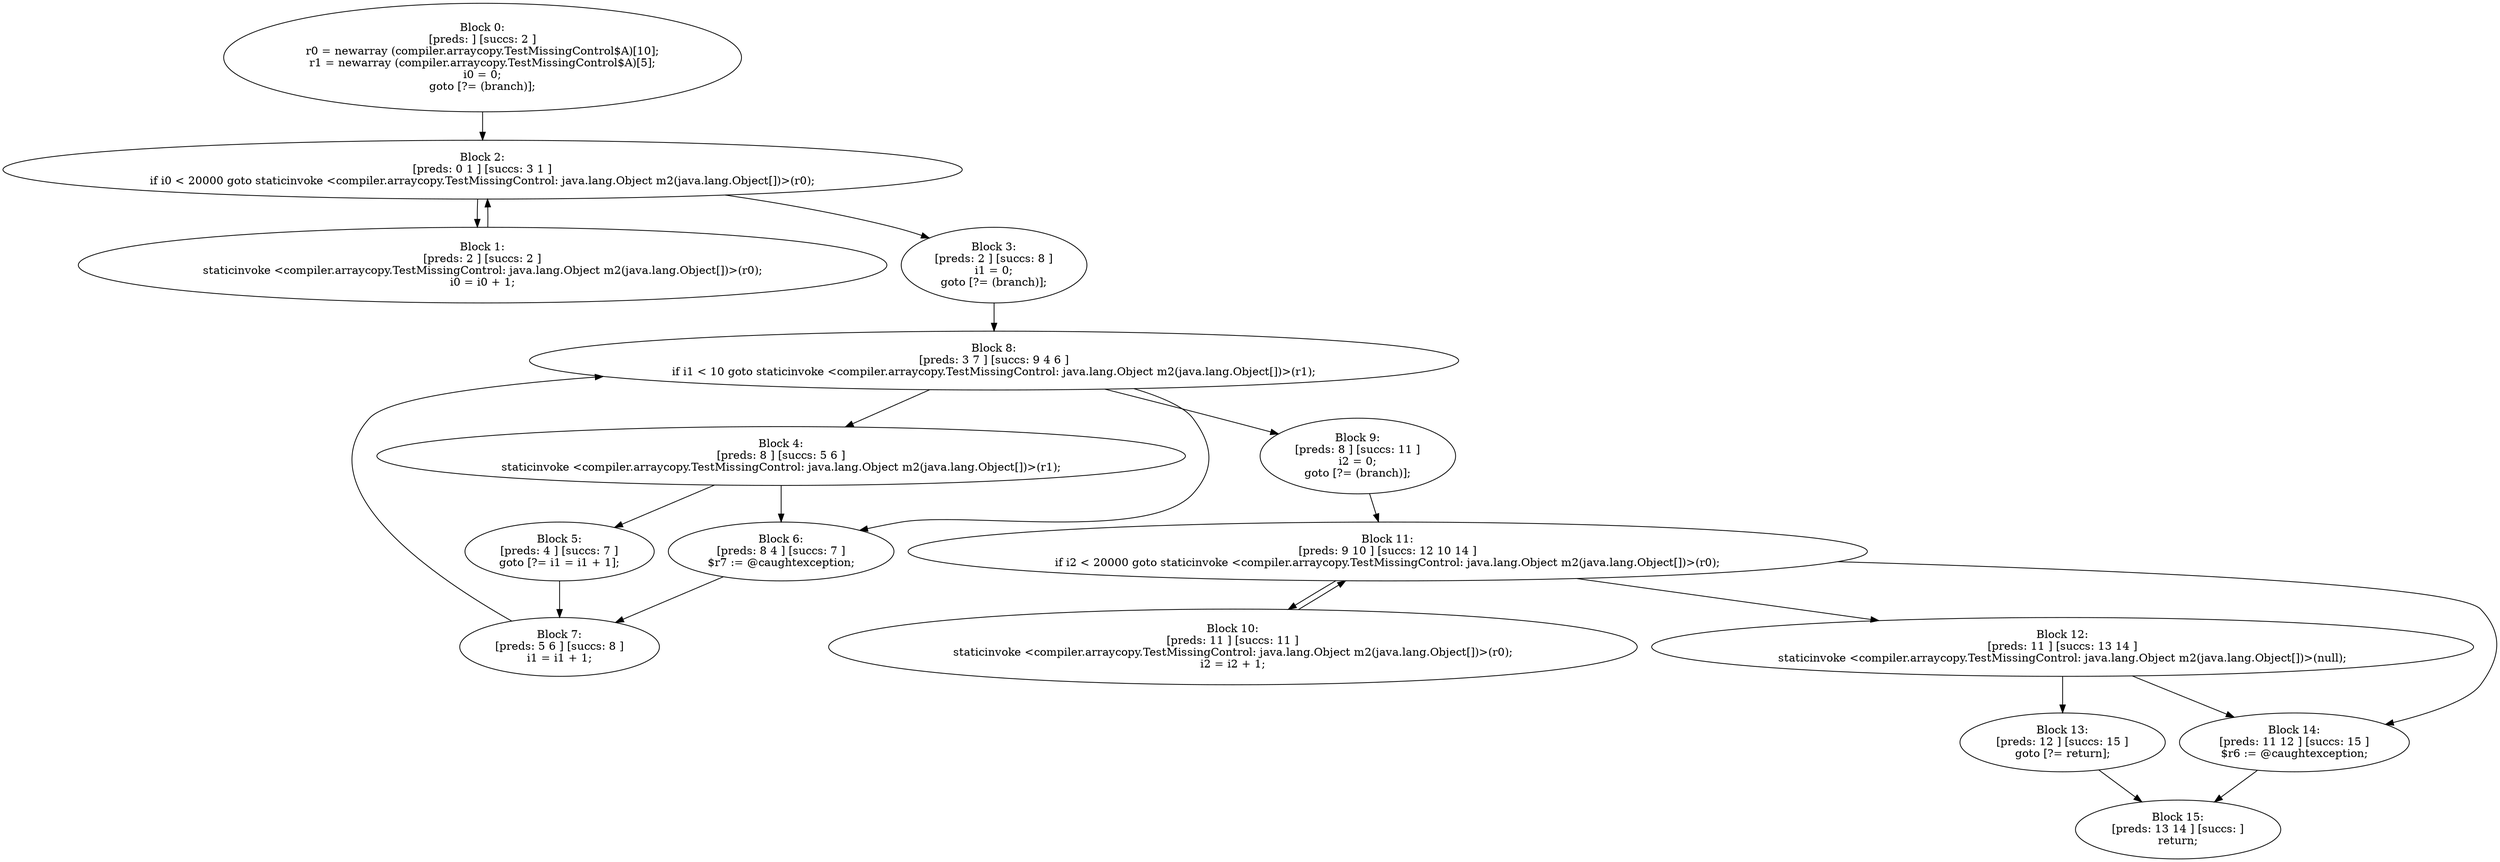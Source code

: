 digraph "unitGraph" {
    "Block 0:
[preds: ] [succs: 2 ]
r0 = newarray (compiler.arraycopy.TestMissingControl$A)[10];
r1 = newarray (compiler.arraycopy.TestMissingControl$A)[5];
i0 = 0;
goto [?= (branch)];
"
    "Block 1:
[preds: 2 ] [succs: 2 ]
staticinvoke <compiler.arraycopy.TestMissingControl: java.lang.Object m2(java.lang.Object[])>(r0);
i0 = i0 + 1;
"
    "Block 2:
[preds: 0 1 ] [succs: 3 1 ]
if i0 < 20000 goto staticinvoke <compiler.arraycopy.TestMissingControl: java.lang.Object m2(java.lang.Object[])>(r0);
"
    "Block 3:
[preds: 2 ] [succs: 8 ]
i1 = 0;
goto [?= (branch)];
"
    "Block 4:
[preds: 8 ] [succs: 5 6 ]
staticinvoke <compiler.arraycopy.TestMissingControl: java.lang.Object m2(java.lang.Object[])>(r1);
"
    "Block 5:
[preds: 4 ] [succs: 7 ]
goto [?= i1 = i1 + 1];
"
    "Block 6:
[preds: 8 4 ] [succs: 7 ]
$r7 := @caughtexception;
"
    "Block 7:
[preds: 5 6 ] [succs: 8 ]
i1 = i1 + 1;
"
    "Block 8:
[preds: 3 7 ] [succs: 9 4 6 ]
if i1 < 10 goto staticinvoke <compiler.arraycopy.TestMissingControl: java.lang.Object m2(java.lang.Object[])>(r1);
"
    "Block 9:
[preds: 8 ] [succs: 11 ]
i2 = 0;
goto [?= (branch)];
"
    "Block 10:
[preds: 11 ] [succs: 11 ]
staticinvoke <compiler.arraycopy.TestMissingControl: java.lang.Object m2(java.lang.Object[])>(r0);
i2 = i2 + 1;
"
    "Block 11:
[preds: 9 10 ] [succs: 12 10 14 ]
if i2 < 20000 goto staticinvoke <compiler.arraycopy.TestMissingControl: java.lang.Object m2(java.lang.Object[])>(r0);
"
    "Block 12:
[preds: 11 ] [succs: 13 14 ]
staticinvoke <compiler.arraycopy.TestMissingControl: java.lang.Object m2(java.lang.Object[])>(null);
"
    "Block 13:
[preds: 12 ] [succs: 15 ]
goto [?= return];
"
    "Block 14:
[preds: 11 12 ] [succs: 15 ]
$r6 := @caughtexception;
"
    "Block 15:
[preds: 13 14 ] [succs: ]
return;
"
    "Block 0:
[preds: ] [succs: 2 ]
r0 = newarray (compiler.arraycopy.TestMissingControl$A)[10];
r1 = newarray (compiler.arraycopy.TestMissingControl$A)[5];
i0 = 0;
goto [?= (branch)];
"->"Block 2:
[preds: 0 1 ] [succs: 3 1 ]
if i0 < 20000 goto staticinvoke <compiler.arraycopy.TestMissingControl: java.lang.Object m2(java.lang.Object[])>(r0);
";
    "Block 1:
[preds: 2 ] [succs: 2 ]
staticinvoke <compiler.arraycopy.TestMissingControl: java.lang.Object m2(java.lang.Object[])>(r0);
i0 = i0 + 1;
"->"Block 2:
[preds: 0 1 ] [succs: 3 1 ]
if i0 < 20000 goto staticinvoke <compiler.arraycopy.TestMissingControl: java.lang.Object m2(java.lang.Object[])>(r0);
";
    "Block 2:
[preds: 0 1 ] [succs: 3 1 ]
if i0 < 20000 goto staticinvoke <compiler.arraycopy.TestMissingControl: java.lang.Object m2(java.lang.Object[])>(r0);
"->"Block 3:
[preds: 2 ] [succs: 8 ]
i1 = 0;
goto [?= (branch)];
";
    "Block 2:
[preds: 0 1 ] [succs: 3 1 ]
if i0 < 20000 goto staticinvoke <compiler.arraycopy.TestMissingControl: java.lang.Object m2(java.lang.Object[])>(r0);
"->"Block 1:
[preds: 2 ] [succs: 2 ]
staticinvoke <compiler.arraycopy.TestMissingControl: java.lang.Object m2(java.lang.Object[])>(r0);
i0 = i0 + 1;
";
    "Block 3:
[preds: 2 ] [succs: 8 ]
i1 = 0;
goto [?= (branch)];
"->"Block 8:
[preds: 3 7 ] [succs: 9 4 6 ]
if i1 < 10 goto staticinvoke <compiler.arraycopy.TestMissingControl: java.lang.Object m2(java.lang.Object[])>(r1);
";
    "Block 4:
[preds: 8 ] [succs: 5 6 ]
staticinvoke <compiler.arraycopy.TestMissingControl: java.lang.Object m2(java.lang.Object[])>(r1);
"->"Block 5:
[preds: 4 ] [succs: 7 ]
goto [?= i1 = i1 + 1];
";
    "Block 4:
[preds: 8 ] [succs: 5 6 ]
staticinvoke <compiler.arraycopy.TestMissingControl: java.lang.Object m2(java.lang.Object[])>(r1);
"->"Block 6:
[preds: 8 4 ] [succs: 7 ]
$r7 := @caughtexception;
";
    "Block 5:
[preds: 4 ] [succs: 7 ]
goto [?= i1 = i1 + 1];
"->"Block 7:
[preds: 5 6 ] [succs: 8 ]
i1 = i1 + 1;
";
    "Block 6:
[preds: 8 4 ] [succs: 7 ]
$r7 := @caughtexception;
"->"Block 7:
[preds: 5 6 ] [succs: 8 ]
i1 = i1 + 1;
";
    "Block 7:
[preds: 5 6 ] [succs: 8 ]
i1 = i1 + 1;
"->"Block 8:
[preds: 3 7 ] [succs: 9 4 6 ]
if i1 < 10 goto staticinvoke <compiler.arraycopy.TestMissingControl: java.lang.Object m2(java.lang.Object[])>(r1);
";
    "Block 8:
[preds: 3 7 ] [succs: 9 4 6 ]
if i1 < 10 goto staticinvoke <compiler.arraycopy.TestMissingControl: java.lang.Object m2(java.lang.Object[])>(r1);
"->"Block 9:
[preds: 8 ] [succs: 11 ]
i2 = 0;
goto [?= (branch)];
";
    "Block 8:
[preds: 3 7 ] [succs: 9 4 6 ]
if i1 < 10 goto staticinvoke <compiler.arraycopy.TestMissingControl: java.lang.Object m2(java.lang.Object[])>(r1);
"->"Block 4:
[preds: 8 ] [succs: 5 6 ]
staticinvoke <compiler.arraycopy.TestMissingControl: java.lang.Object m2(java.lang.Object[])>(r1);
";
    "Block 8:
[preds: 3 7 ] [succs: 9 4 6 ]
if i1 < 10 goto staticinvoke <compiler.arraycopy.TestMissingControl: java.lang.Object m2(java.lang.Object[])>(r1);
"->"Block 6:
[preds: 8 4 ] [succs: 7 ]
$r7 := @caughtexception;
";
    "Block 9:
[preds: 8 ] [succs: 11 ]
i2 = 0;
goto [?= (branch)];
"->"Block 11:
[preds: 9 10 ] [succs: 12 10 14 ]
if i2 < 20000 goto staticinvoke <compiler.arraycopy.TestMissingControl: java.lang.Object m2(java.lang.Object[])>(r0);
";
    "Block 10:
[preds: 11 ] [succs: 11 ]
staticinvoke <compiler.arraycopy.TestMissingControl: java.lang.Object m2(java.lang.Object[])>(r0);
i2 = i2 + 1;
"->"Block 11:
[preds: 9 10 ] [succs: 12 10 14 ]
if i2 < 20000 goto staticinvoke <compiler.arraycopy.TestMissingControl: java.lang.Object m2(java.lang.Object[])>(r0);
";
    "Block 11:
[preds: 9 10 ] [succs: 12 10 14 ]
if i2 < 20000 goto staticinvoke <compiler.arraycopy.TestMissingControl: java.lang.Object m2(java.lang.Object[])>(r0);
"->"Block 12:
[preds: 11 ] [succs: 13 14 ]
staticinvoke <compiler.arraycopy.TestMissingControl: java.lang.Object m2(java.lang.Object[])>(null);
";
    "Block 11:
[preds: 9 10 ] [succs: 12 10 14 ]
if i2 < 20000 goto staticinvoke <compiler.arraycopy.TestMissingControl: java.lang.Object m2(java.lang.Object[])>(r0);
"->"Block 10:
[preds: 11 ] [succs: 11 ]
staticinvoke <compiler.arraycopy.TestMissingControl: java.lang.Object m2(java.lang.Object[])>(r0);
i2 = i2 + 1;
";
    "Block 11:
[preds: 9 10 ] [succs: 12 10 14 ]
if i2 < 20000 goto staticinvoke <compiler.arraycopy.TestMissingControl: java.lang.Object m2(java.lang.Object[])>(r0);
"->"Block 14:
[preds: 11 12 ] [succs: 15 ]
$r6 := @caughtexception;
";
    "Block 12:
[preds: 11 ] [succs: 13 14 ]
staticinvoke <compiler.arraycopy.TestMissingControl: java.lang.Object m2(java.lang.Object[])>(null);
"->"Block 13:
[preds: 12 ] [succs: 15 ]
goto [?= return];
";
    "Block 12:
[preds: 11 ] [succs: 13 14 ]
staticinvoke <compiler.arraycopy.TestMissingControl: java.lang.Object m2(java.lang.Object[])>(null);
"->"Block 14:
[preds: 11 12 ] [succs: 15 ]
$r6 := @caughtexception;
";
    "Block 13:
[preds: 12 ] [succs: 15 ]
goto [?= return];
"->"Block 15:
[preds: 13 14 ] [succs: ]
return;
";
    "Block 14:
[preds: 11 12 ] [succs: 15 ]
$r6 := @caughtexception;
"->"Block 15:
[preds: 13 14 ] [succs: ]
return;
";
}
